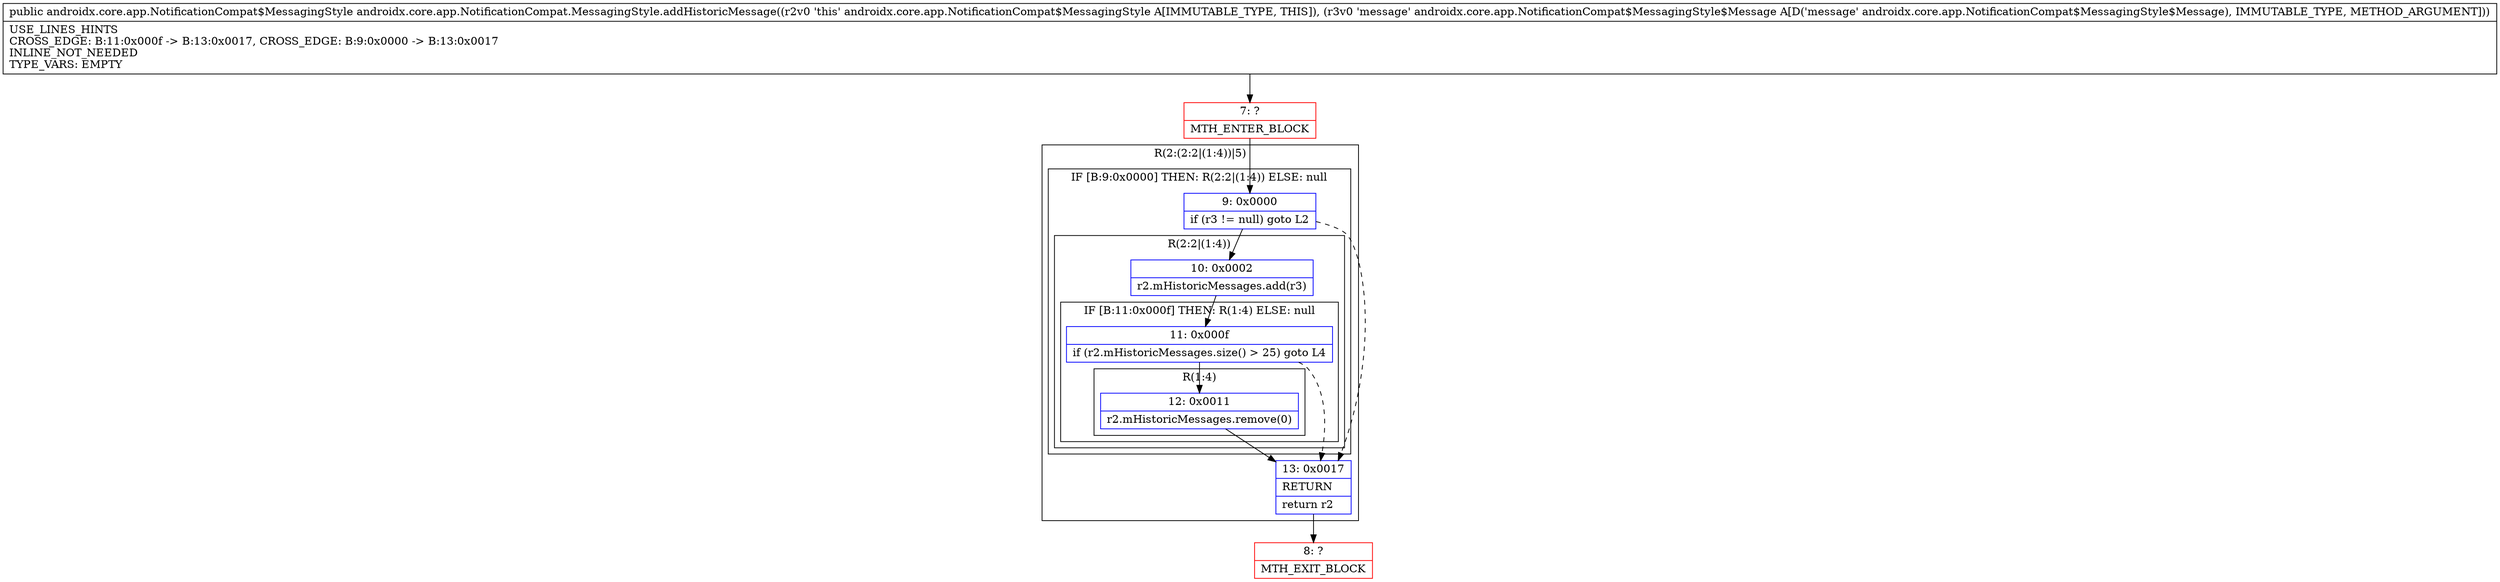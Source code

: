 digraph "CFG forandroidx.core.app.NotificationCompat.MessagingStyle.addHistoricMessage(Landroidx\/core\/app\/NotificationCompat$MessagingStyle$Message;)Landroidx\/core\/app\/NotificationCompat$MessagingStyle;" {
subgraph cluster_Region_1054563025 {
label = "R(2:(2:2|(1:4))|5)";
node [shape=record,color=blue];
subgraph cluster_IfRegion_1393976178 {
label = "IF [B:9:0x0000] THEN: R(2:2|(1:4)) ELSE: null";
node [shape=record,color=blue];
Node_9 [shape=record,label="{9\:\ 0x0000|if (r3 != null) goto L2\l}"];
subgraph cluster_Region_621018831 {
label = "R(2:2|(1:4))";
node [shape=record,color=blue];
Node_10 [shape=record,label="{10\:\ 0x0002|r2.mHistoricMessages.add(r3)\l}"];
subgraph cluster_IfRegion_401112327 {
label = "IF [B:11:0x000f] THEN: R(1:4) ELSE: null";
node [shape=record,color=blue];
Node_11 [shape=record,label="{11\:\ 0x000f|if (r2.mHistoricMessages.size() \> 25) goto L4\l}"];
subgraph cluster_Region_1937879289 {
label = "R(1:4)";
node [shape=record,color=blue];
Node_12 [shape=record,label="{12\:\ 0x0011|r2.mHistoricMessages.remove(0)\l}"];
}
}
}
}
Node_13 [shape=record,label="{13\:\ 0x0017|RETURN\l|return r2\l}"];
}
Node_7 [shape=record,color=red,label="{7\:\ ?|MTH_ENTER_BLOCK\l}"];
Node_8 [shape=record,color=red,label="{8\:\ ?|MTH_EXIT_BLOCK\l}"];
MethodNode[shape=record,label="{public androidx.core.app.NotificationCompat$MessagingStyle androidx.core.app.NotificationCompat.MessagingStyle.addHistoricMessage((r2v0 'this' androidx.core.app.NotificationCompat$MessagingStyle A[IMMUTABLE_TYPE, THIS]), (r3v0 'message' androidx.core.app.NotificationCompat$MessagingStyle$Message A[D('message' androidx.core.app.NotificationCompat$MessagingStyle$Message), IMMUTABLE_TYPE, METHOD_ARGUMENT]))  | USE_LINES_HINTS\lCROSS_EDGE: B:11:0x000f \-\> B:13:0x0017, CROSS_EDGE: B:9:0x0000 \-\> B:13:0x0017\lINLINE_NOT_NEEDED\lTYPE_VARS: EMPTY\l}"];
MethodNode -> Node_7;Node_9 -> Node_10;
Node_9 -> Node_13[style=dashed];
Node_10 -> Node_11;
Node_11 -> Node_12;
Node_11 -> Node_13[style=dashed];
Node_12 -> Node_13;
Node_13 -> Node_8;
Node_7 -> Node_9;
}

